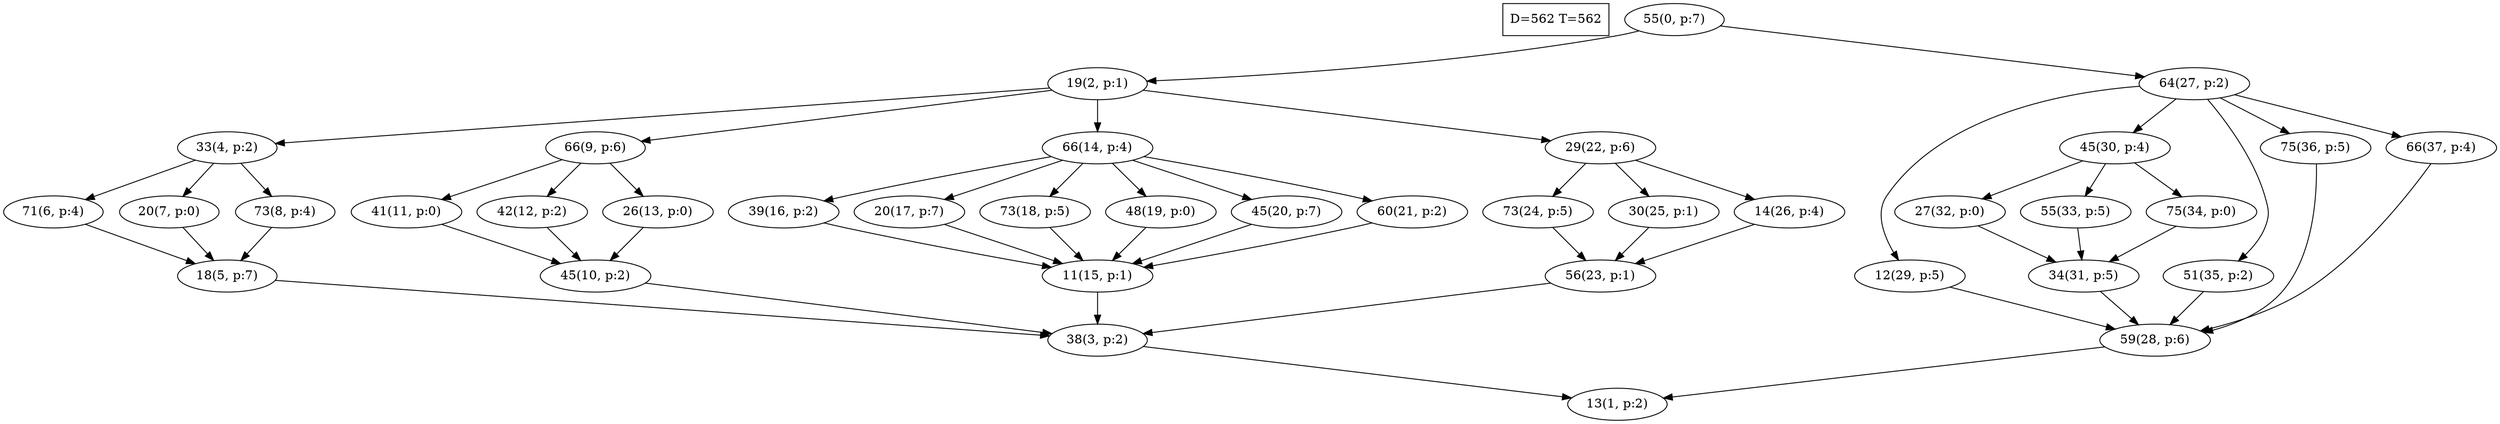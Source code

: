 digraph Task {
i [shape=box, label="D=562 T=562"]; 
0 [label="55(0, p:7)"];
1 [label="13(1, p:2)"];
2 [label="19(2, p:1)"];
3 [label="38(3, p:2)"];
4 [label="33(4, p:2)"];
5 [label="18(5, p:7)"];
6 [label="71(6, p:4)"];
7 [label="20(7, p:0)"];
8 [label="73(8, p:4)"];
9 [label="66(9, p:6)"];
10 [label="45(10, p:2)"];
11 [label="41(11, p:0)"];
12 [label="42(12, p:2)"];
13 [label="26(13, p:0)"];
14 [label="66(14, p:4)"];
15 [label="11(15, p:1)"];
16 [label="39(16, p:2)"];
17 [label="20(17, p:7)"];
18 [label="73(18, p:5)"];
19 [label="48(19, p:0)"];
20 [label="45(20, p:7)"];
21 [label="60(21, p:2)"];
22 [label="29(22, p:6)"];
23 [label="56(23, p:1)"];
24 [label="73(24, p:5)"];
25 [label="30(25, p:1)"];
26 [label="14(26, p:4)"];
27 [label="64(27, p:2)"];
28 [label="59(28, p:6)"];
29 [label="12(29, p:5)"];
30 [label="45(30, p:4)"];
31 [label="34(31, p:5)"];
32 [label="27(32, p:0)"];
33 [label="55(33, p:5)"];
34 [label="75(34, p:0)"];
35 [label="51(35, p:2)"];
36 [label="75(36, p:5)"];
37 [label="66(37, p:4)"];
0 -> 2;
0 -> 27;
2 -> 4;
2 -> 9;
2 -> 14;
2 -> 22;
3 -> 1;
4 -> 6;
4 -> 7;
4 -> 8;
5 -> 3;
6 -> 5;
7 -> 5;
8 -> 5;
9 -> 11;
9 -> 12;
9 -> 13;
10 -> 3;
11 -> 10;
12 -> 10;
13 -> 10;
14 -> 16;
14 -> 17;
14 -> 18;
14 -> 19;
14 -> 20;
14 -> 21;
15 -> 3;
16 -> 15;
17 -> 15;
18 -> 15;
19 -> 15;
20 -> 15;
21 -> 15;
22 -> 24;
22 -> 25;
22 -> 26;
23 -> 3;
24 -> 23;
25 -> 23;
26 -> 23;
27 -> 29;
27 -> 30;
27 -> 35;
27 -> 36;
27 -> 37;
28 -> 1;
29 -> 28;
30 -> 32;
30 -> 33;
30 -> 34;
31 -> 28;
32 -> 31;
33 -> 31;
34 -> 31;
35 -> 28;
36 -> 28;
37 -> 28;
}